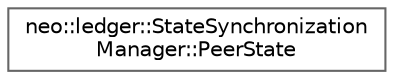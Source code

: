 digraph "Graphical Class Hierarchy"
{
 // LATEX_PDF_SIZE
  bgcolor="transparent";
  edge [fontname=Helvetica,fontsize=10,labelfontname=Helvetica,labelfontsize=10];
  node [fontname=Helvetica,fontsize=10,shape=box,height=0.2,width=0.4];
  rankdir="LR";
  Node0 [id="Node000000",label="neo::ledger::StateSynchronization\lManager::PeerState",height=0.2,width=0.4,color="grey40", fillcolor="white", style="filled",URL="$structneo_1_1ledger_1_1_state_synchronization_manager_1_1_peer_state.html",tooltip="Peer state information."];
}

